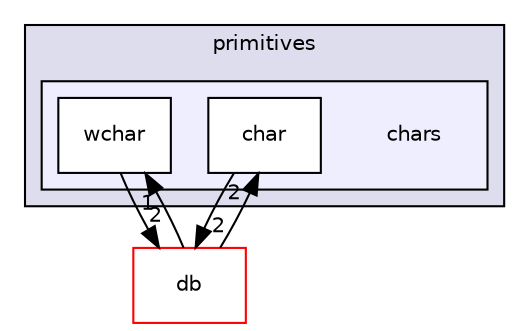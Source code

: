 digraph "src/OpenFOAM/primitives/chars" {
  bgcolor=transparent;
  compound=true
  node [ fontsize="10", fontname="Helvetica"];
  edge [ labelfontsize="10", labelfontname="Helvetica"];
  subgraph clusterdir_3e50f45338116b169052b428016851aa {
    graph [ bgcolor="#ddddee", pencolor="black", label="primitives" fontname="Helvetica", fontsize="10", URL="dir_3e50f45338116b169052b428016851aa.html"]
  subgraph clusterdir_88dabb3705a9b13be16987836626f570 {
    graph [ bgcolor="#eeeeff", pencolor="black", label="" URL="dir_88dabb3705a9b13be16987836626f570.html"];
    dir_88dabb3705a9b13be16987836626f570 [shape=plaintext label="chars"];
    dir_b72a213ac07dc1b89a09be84bf58c8ad [shape=box label="char" color="black" fillcolor="white" style="filled" URL="dir_b72a213ac07dc1b89a09be84bf58c8ad.html"];
    dir_3696dffb2fb96b9f9c224ad8e07c41c6 [shape=box label="wchar" color="black" fillcolor="white" style="filled" URL="dir_3696dffb2fb96b9f9c224ad8e07c41c6.html"];
  }
  }
  dir_63c634f7a7cfd679ac26c67fb30fc32f [shape=box label="db" color="red" URL="dir_63c634f7a7cfd679ac26c67fb30fc32f.html"];
  dir_b72a213ac07dc1b89a09be84bf58c8ad->dir_63c634f7a7cfd679ac26c67fb30fc32f [headlabel="2", labeldistance=1.5 headhref="dir_002318_001943.html"];
  dir_63c634f7a7cfd679ac26c67fb30fc32f->dir_b72a213ac07dc1b89a09be84bf58c8ad [headlabel="2", labeldistance=1.5 headhref="dir_001943_002318.html"];
  dir_63c634f7a7cfd679ac26c67fb30fc32f->dir_3696dffb2fb96b9f9c224ad8e07c41c6 [headlabel="1", labeldistance=1.5 headhref="dir_001943_002319.html"];
  dir_3696dffb2fb96b9f9c224ad8e07c41c6->dir_63c634f7a7cfd679ac26c67fb30fc32f [headlabel="2", labeldistance=1.5 headhref="dir_002319_001943.html"];
}
